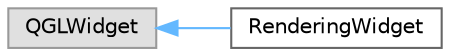 digraph "类继承关系图"
{
 // LATEX_PDF_SIZE
  bgcolor="transparent";
  edge [fontname=Helvetica,fontsize=10,labelfontname=Helvetica,labelfontsize=10];
  node [fontname=Helvetica,fontsize=10,shape=box,height=0.2,width=0.4];
  rankdir="LR";
  Node0 [id="Node000000",label="QGLWidget",height=0.2,width=0.4,color="grey60", fillcolor="#E0E0E0", style="filled",tooltip=" "];
  Node0 -> Node1 [id="edge5777_Node000000_Node000001",dir="back",color="steelblue1",style="solid",tooltip=" "];
  Node1 [id="Node000001",label="RenderingWidget",height=0.2,width=0.4,color="grey40", fillcolor="white", style="filled",URL="$class_rendering_widget.html",tooltip=" "];
}
